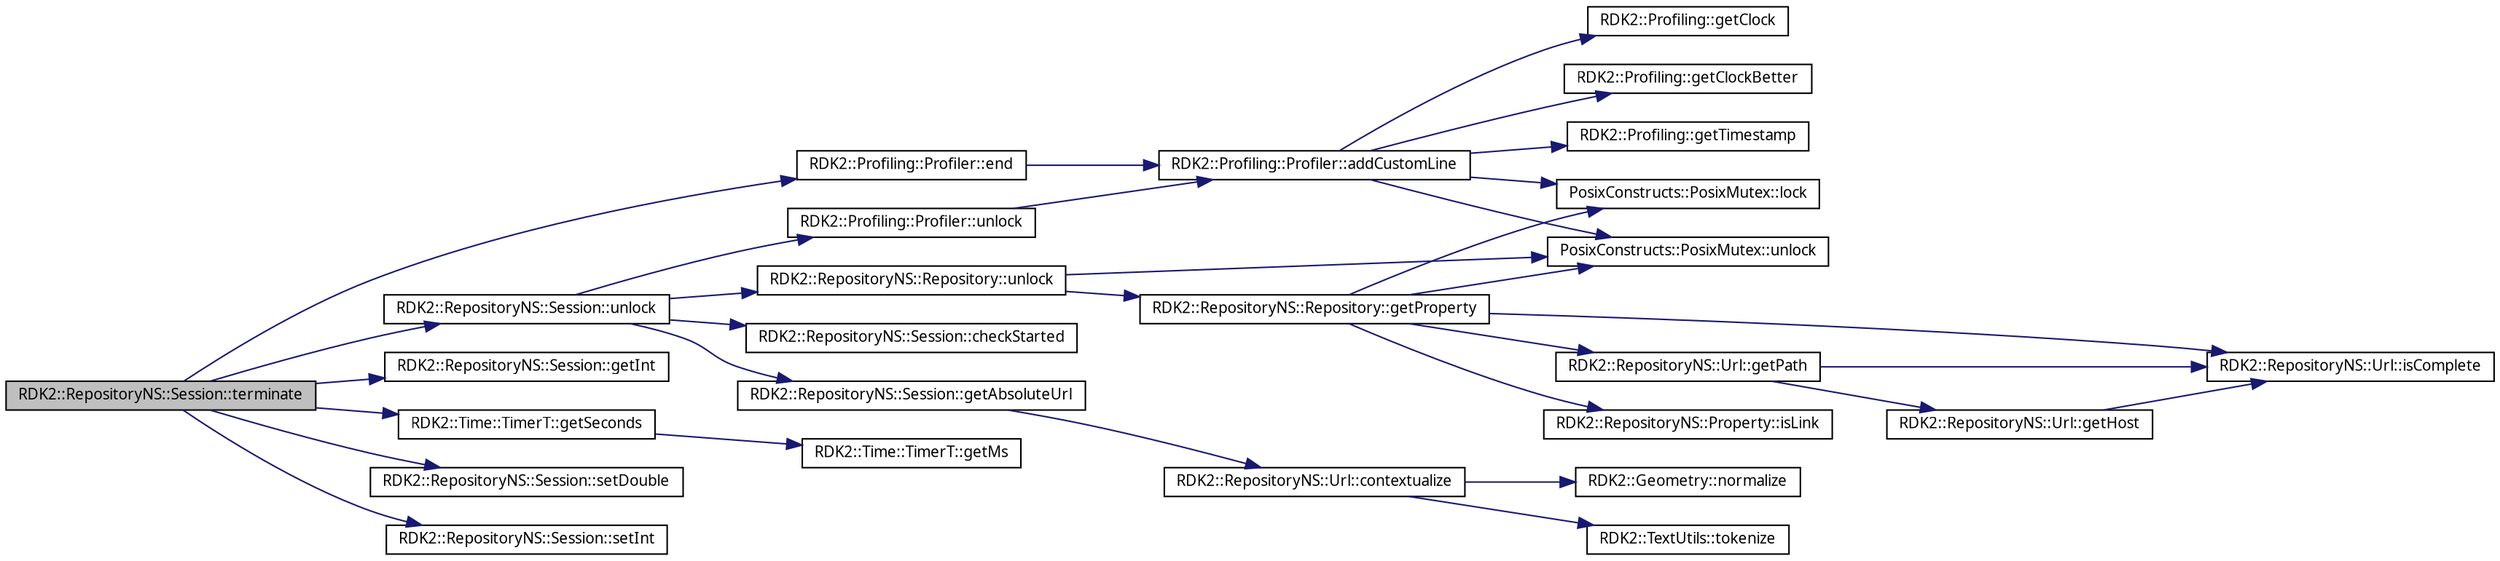 digraph G
{
  edge [fontname="FreeSans.ttf",fontsize=10,labelfontname="FreeSans.ttf",labelfontsize=10];
  node [fontname="FreeSans.ttf",fontsize=10,shape=record];
  rankdir=LR;
  Node1 [label="RDK2::RepositoryNS::Session::terminate",height=0.2,width=0.4,color="black", fillcolor="grey75", style="filled" fontcolor="black"];
  Node1 -> Node2 [color="midnightblue",fontsize=10,style="solid",fontname="FreeSans.ttf"];
  Node2 [label="RDK2::Profiling::Profiler::end",height=0.2,width=0.4,color="black", fillcolor="white", style="filled",URL="$struct_r_d_k2_1_1_profiling_1_1_profiler.html#c5cccc5904e674ad3a960f2498ae5a6e",tooltip="Scrive un messaggio di tipo END."];
  Node2 -> Node3 [color="midnightblue",fontsize=10,style="solid",fontname="FreeSans.ttf"];
  Node3 [label="RDK2::Profiling::Profiler::addCustomLine",height=0.2,width=0.4,color="black", fillcolor="white", style="filled",URL="$struct_r_d_k2_1_1_profiling_1_1_profiler.html#bcef23e98625cdf40f37037f34b9ce4c",tooltip="Scrive un messaggio custom - usato ad esempio per le code."];
  Node3 -> Node4 [color="midnightblue",fontsize=10,style="solid",fontname="FreeSans.ttf"];
  Node4 [label="RDK2::Profiling::getClock",height=0.2,width=0.4,color="black", fillcolor="white", style="filled",URL="$namespace_r_d_k2_1_1_profiling.html#64da315b6415c3b266dd5f9e31146d45"];
  Node3 -> Node5 [color="midnightblue",fontsize=10,style="solid",fontname="FreeSans.ttf"];
  Node5 [label="RDK2::Profiling::getClockBetter",height=0.2,width=0.4,color="black", fillcolor="white", style="filled",URL="$namespace_r_d_k2_1_1_profiling.html#9204d514d89077475e6cf9c6a0acf5c2"];
  Node3 -> Node6 [color="midnightblue",fontsize=10,style="solid",fontname="FreeSans.ttf"];
  Node6 [label="RDK2::Profiling::getTimestamp",height=0.2,width=0.4,color="black", fillcolor="white", style="filled",URL="$namespace_r_d_k2_1_1_profiling.html#9723b083706ab97d14982d3fffb65fb4"];
  Node3 -> Node7 [color="midnightblue",fontsize=10,style="solid",fontname="FreeSans.ttf"];
  Node7 [label="PosixConstructs::PosixMutex::lock",height=0.2,width=0.4,color="black", fillcolor="white", style="filled",URL="$class_posix_constructs_1_1_posix_mutex.html#45e42845140324802a68a81ec1d9ee09"];
  Node3 -> Node8 [color="midnightblue",fontsize=10,style="solid",fontname="FreeSans.ttf"];
  Node8 [label="PosixConstructs::PosixMutex::unlock",height=0.2,width=0.4,color="black", fillcolor="white", style="filled",URL="$class_posix_constructs_1_1_posix_mutex.html#f735e71d6e450bfc520527f37fab8edc"];
  Node1 -> Node9 [color="midnightblue",fontsize=10,style="solid",fontname="FreeSans.ttf"];
  Node9 [label="RDK2::RepositoryNS::Session::getInt",height=0.2,width=0.4,color="black", fillcolor="white", style="filled",URL="$class_r_d_k2_1_1_repository_n_s_1_1_session.html#adc1d9bbafc13d203b38a4421dd2c374"];
  Node1 -> Node10 [color="midnightblue",fontsize=10,style="solid",fontname="FreeSans.ttf"];
  Node10 [label="RDK2::Time::TimerT::getSeconds",height=0.2,width=0.4,color="black", fillcolor="white", style="filled",URL="$class_r_d_k2_1_1_time_1_1_timer_t.html#66ebad88a0e17dc9bea0356afd726052"];
  Node10 -> Node11 [color="midnightblue",fontsize=10,style="solid",fontname="FreeSans.ttf"];
  Node11 [label="RDK2::Time::TimerT::getMs",height=0.2,width=0.4,color="black", fillcolor="white", style="filled",URL="$class_r_d_k2_1_1_time_1_1_timer_t.html#9e6bb3e9a7a6ef7d1870882a592dfcf0"];
  Node1 -> Node12 [color="midnightblue",fontsize=10,style="solid",fontname="FreeSans.ttf"];
  Node12 [label="RDK2::RepositoryNS::Session::setDouble",height=0.2,width=0.4,color="black", fillcolor="white", style="filled",URL="$class_r_d_k2_1_1_repository_n_s_1_1_session.html#58b2c798afecaf60ccad6385bf358564"];
  Node1 -> Node13 [color="midnightblue",fontsize=10,style="solid",fontname="FreeSans.ttf"];
  Node13 [label="RDK2::RepositoryNS::Session::setInt",height=0.2,width=0.4,color="black", fillcolor="white", style="filled",URL="$class_r_d_k2_1_1_repository_n_s_1_1_session.html#088a22f1d5f31b99ff6b8e28218621f3"];
  Node1 -> Node14 [color="midnightblue",fontsize=10,style="solid",fontname="FreeSans.ttf"];
  Node14 [label="RDK2::RepositoryNS::Session::unlock",height=0.2,width=0.4,color="black", fillcolor="white", style="filled",URL="$class_r_d_k2_1_1_repository_n_s_1_1_session.html#e21d09ed10b43b7a43fe9e864e1edc60"];
  Node14 -> Node15 [color="midnightblue",fontsize=10,style="solid",fontname="FreeSans.ttf"];
  Node15 [label="RDK2::RepositoryNS::Session::checkStarted",height=0.2,width=0.4,color="black", fillcolor="white", style="filled",URL="$class_r_d_k2_1_1_repository_n_s_1_1_session.html#ff936230f47beed933e20e2d72252a8c"];
  Node14 -> Node16 [color="midnightblue",fontsize=10,style="solid",fontname="FreeSans.ttf"];
  Node16 [label="RDK2::RepositoryNS::Session::getAbsoluteUrl",height=0.2,width=0.4,color="black", fillcolor="white", style="filled",URL="$class_r_d_k2_1_1_repository_n_s_1_1_session.html#21a63108c47a913e2714ce2bb0195788",tooltip="Get absolute url from (possibly relative)."];
  Node16 -> Node17 [color="midnightblue",fontsize=10,style="solid",fontname="FreeSans.ttf"];
  Node17 [label="RDK2::RepositoryNS::Url::contextualize",height=0.2,width=0.4,color="black", fillcolor="white", style="filled",URL="$class_r_d_k2_1_1_repository_n_s_1_1_url.html#fb560d1f59472ca8e87f7c6e02f8adf5",tooltip="Returns the url contextualized in the."];
  Node17 -> Node18 [color="midnightblue",fontsize=10,style="solid",fontname="FreeSans.ttf"];
  Node18 [label="RDK2::Geometry::normalize",height=0.2,width=0.4,color="black", fillcolor="white", style="filled",URL="$namespace_r_d_k2_1_1_geometry.html#b20ab681f69dc7c48fcab19862a7c106",tooltip="Normalizes an array, values in."];
  Node17 -> Node19 [color="midnightblue",fontsize=10,style="solid",fontname="FreeSans.ttf"];
  Node19 [label="RDK2::TextUtils::tokenize",height=0.2,width=0.4,color="black", fillcolor="white", style="filled",URL="$namespace_r_d_k2_1_1_text_utils.html#dfdd03fa173d2c6a8142b0cf14f374ce",tooltip="Tokenizes a string."];
  Node14 -> Node20 [color="midnightblue",fontsize=10,style="solid",fontname="FreeSans.ttf"];
  Node20 [label="RDK2::Profiling::Profiler::unlock",height=0.2,width=0.4,color="black", fillcolor="white", style="filled",URL="$struct_r_d_k2_1_1_profiling_1_1_profiler.html#6f8c98ddc3b3990d573fada126468f1e",tooltip="Scrive un messaggio di tipo UNLOCK."];
  Node20 -> Node3 [color="midnightblue",fontsize=10,style="solid",fontname="FreeSans.ttf"];
  Node14 -> Node21 [color="midnightblue",fontsize=10,style="solid",fontname="FreeSans.ttf"];
  Node21 [label="RDK2::RepositoryNS::Repository::unlock",height=0.2,width=0.4,color="black", fillcolor="white", style="filled",URL="$class_r_d_k2_1_1_repository_n_s_1_1_repository.html#c3494b990d9d503d9f03e2755617661a"];
  Node21 -> Node22 [color="midnightblue",fontsize=10,style="solid",fontname="FreeSans.ttf"];
  Node22 [label="RDK2::RepositoryNS::Repository::getProperty",height=0.2,width=0.4,color="black", fillcolor="white", style="filled",URL="$class_r_d_k2_1_1_repository_n_s_1_1_repository.html#f20366ba2df8ed460a799e44d504b108",tooltip="Take the address of a property."];
  Node22 -> Node23 [color="midnightblue",fontsize=10,style="solid",fontname="FreeSans.ttf"];
  Node23 [label="RDK2::RepositoryNS::Url::getPath",height=0.2,width=0.4,color="black", fillcolor="white", style="filled",URL="$class_r_d_k2_1_1_repository_n_s_1_1_url.html#1f0e7e4aa59080900c84f132c1f96c30",tooltip="If the url is complete, returns the corresponding absolute url (without the host..."];
  Node23 -> Node24 [color="midnightblue",fontsize=10,style="solid",fontname="FreeSans.ttf"];
  Node24 [label="RDK2::RepositoryNS::Url::getHost",height=0.2,width=0.4,color="black", fillcolor="white", style="filled",URL="$class_r_d_k2_1_1_repository_n_s_1_1_url.html#7675daf3393f4ad0cb25cddf336ae278",tooltip="Returns the host of the url, if it is complete; otherwise it returns &quot;&quot;..."];
  Node24 -> Node25 [color="midnightblue",fontsize=10,style="solid",fontname="FreeSans.ttf"];
  Node25 [label="RDK2::RepositoryNS::Url::isComplete",height=0.2,width=0.4,color="black", fillcolor="white", style="filled",URL="$class_r_d_k2_1_1_repository_n_s_1_1_url.html#9e90fb1eb460c600234f029ad7e09fc7",tooltip="Url is complete when it has also the host part (i.e. it begins with &quot;rdk://&quot;)..."];
  Node23 -> Node25 [color="midnightblue",fontsize=10,style="solid",fontname="FreeSans.ttf"];
  Node22 -> Node25 [color="midnightblue",fontsize=10,style="solid",fontname="FreeSans.ttf"];
  Node22 -> Node26 [color="midnightblue",fontsize=10,style="solid",fontname="FreeSans.ttf"];
  Node26 [label="RDK2::RepositoryNS::Property::isLink",height=0.2,width=0.4,color="black", fillcolor="white", style="filled",URL="$class_r_d_k2_1_1_repository_n_s_1_1_property.html#cd0dedc2d8e3c138252e4fe33846fbca"];
  Node22 -> Node7 [color="midnightblue",fontsize=10,style="solid",fontname="FreeSans.ttf"];
  Node22 -> Node8 [color="midnightblue",fontsize=10,style="solid",fontname="FreeSans.ttf"];
  Node21 -> Node8 [color="midnightblue",fontsize=10,style="solid",fontname="FreeSans.ttf"];
}
